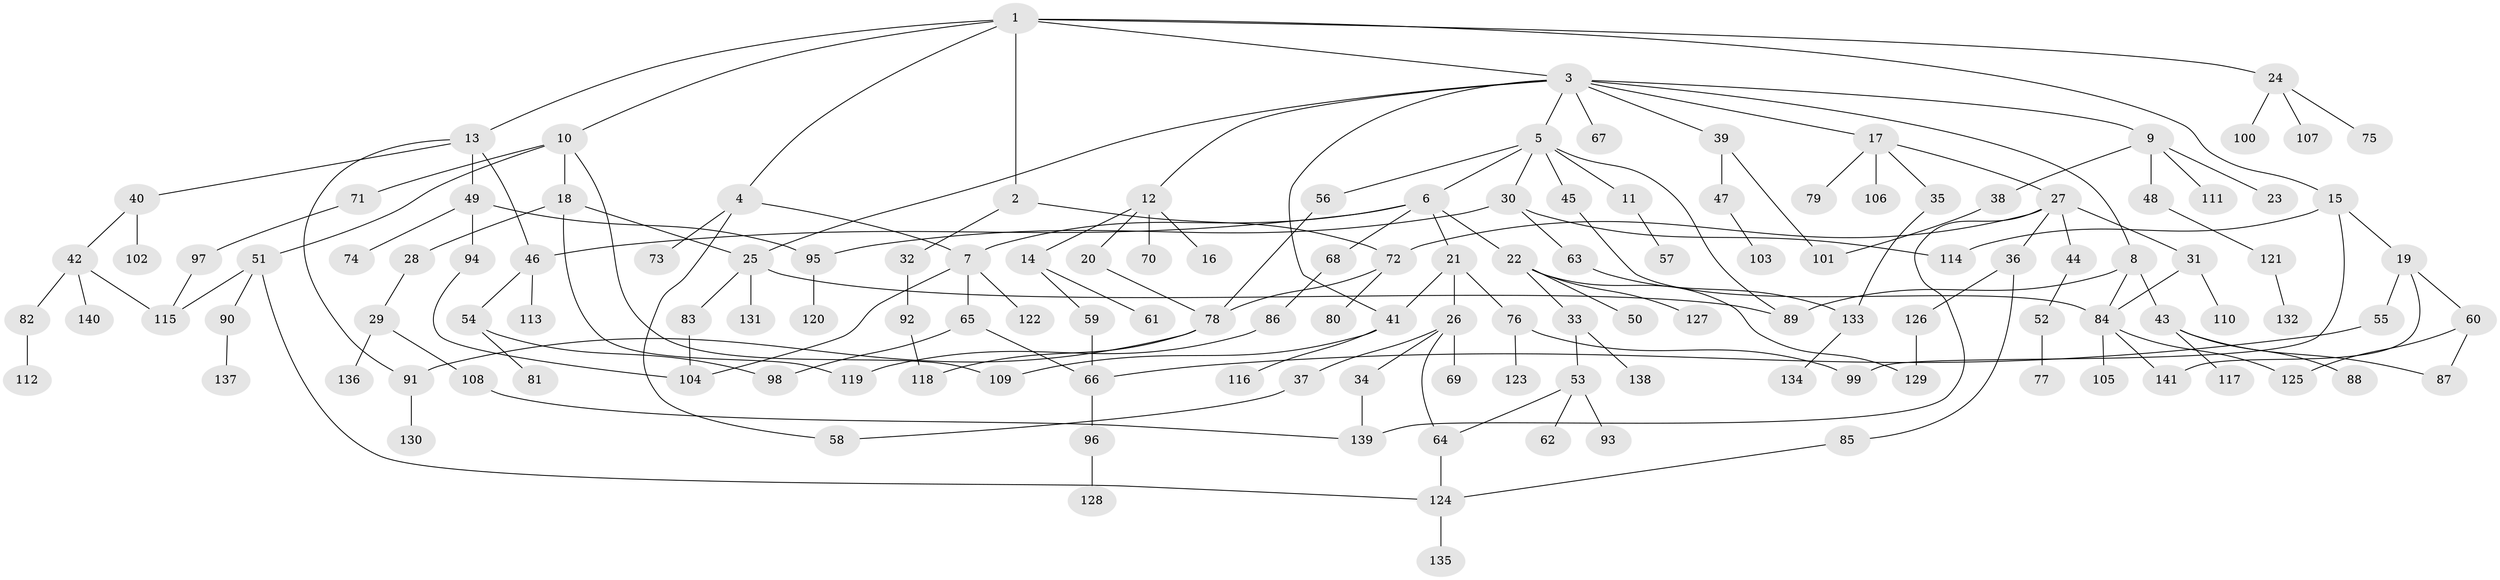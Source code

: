 // Generated by graph-tools (version 1.1) at 2025/49/03/09/25 03:49:19]
// undirected, 141 vertices, 177 edges
graph export_dot {
graph [start="1"]
  node [color=gray90,style=filled];
  1;
  2;
  3;
  4;
  5;
  6;
  7;
  8;
  9;
  10;
  11;
  12;
  13;
  14;
  15;
  16;
  17;
  18;
  19;
  20;
  21;
  22;
  23;
  24;
  25;
  26;
  27;
  28;
  29;
  30;
  31;
  32;
  33;
  34;
  35;
  36;
  37;
  38;
  39;
  40;
  41;
  42;
  43;
  44;
  45;
  46;
  47;
  48;
  49;
  50;
  51;
  52;
  53;
  54;
  55;
  56;
  57;
  58;
  59;
  60;
  61;
  62;
  63;
  64;
  65;
  66;
  67;
  68;
  69;
  70;
  71;
  72;
  73;
  74;
  75;
  76;
  77;
  78;
  79;
  80;
  81;
  82;
  83;
  84;
  85;
  86;
  87;
  88;
  89;
  90;
  91;
  92;
  93;
  94;
  95;
  96;
  97;
  98;
  99;
  100;
  101;
  102;
  103;
  104;
  105;
  106;
  107;
  108;
  109;
  110;
  111;
  112;
  113;
  114;
  115;
  116;
  117;
  118;
  119;
  120;
  121;
  122;
  123;
  124;
  125;
  126;
  127;
  128;
  129;
  130;
  131;
  132;
  133;
  134;
  135;
  136;
  137;
  138;
  139;
  140;
  141;
  1 -- 2;
  1 -- 3;
  1 -- 4;
  1 -- 10;
  1 -- 13;
  1 -- 15;
  1 -- 24;
  2 -- 32;
  2 -- 72;
  3 -- 5;
  3 -- 8;
  3 -- 9;
  3 -- 12;
  3 -- 17;
  3 -- 39;
  3 -- 41;
  3 -- 67;
  3 -- 25;
  4 -- 58;
  4 -- 73;
  4 -- 7;
  5 -- 6;
  5 -- 11;
  5 -- 30;
  5 -- 45;
  5 -- 56;
  5 -- 89;
  6 -- 7;
  6 -- 21;
  6 -- 22;
  6 -- 46;
  6 -- 68;
  7 -- 65;
  7 -- 122;
  7 -- 104;
  8 -- 43;
  8 -- 84;
  8 -- 89;
  9 -- 23;
  9 -- 38;
  9 -- 48;
  9 -- 111;
  10 -- 18;
  10 -- 51;
  10 -- 71;
  10 -- 109;
  11 -- 57;
  12 -- 14;
  12 -- 16;
  12 -- 20;
  12 -- 70;
  13 -- 40;
  13 -- 49;
  13 -- 91;
  13 -- 46;
  14 -- 59;
  14 -- 61;
  15 -- 19;
  15 -- 99;
  15 -- 114;
  17 -- 27;
  17 -- 35;
  17 -- 79;
  17 -- 106;
  18 -- 25;
  18 -- 28;
  18 -- 119;
  19 -- 55;
  19 -- 60;
  19 -- 141;
  20 -- 78;
  21 -- 26;
  21 -- 76;
  21 -- 41;
  22 -- 33;
  22 -- 50;
  22 -- 127;
  22 -- 129;
  24 -- 75;
  24 -- 100;
  24 -- 107;
  25 -- 83;
  25 -- 131;
  25 -- 89;
  26 -- 34;
  26 -- 37;
  26 -- 64;
  26 -- 69;
  27 -- 31;
  27 -- 36;
  27 -- 44;
  27 -- 72;
  27 -- 139;
  28 -- 29;
  29 -- 108;
  29 -- 136;
  30 -- 63;
  30 -- 95;
  30 -- 114;
  31 -- 110;
  31 -- 84;
  32 -- 92;
  33 -- 53;
  33 -- 138;
  34 -- 139;
  35 -- 133;
  36 -- 85;
  36 -- 126;
  37 -- 58;
  38 -- 101;
  39 -- 47;
  39 -- 101;
  40 -- 42;
  40 -- 102;
  41 -- 109;
  41 -- 116;
  42 -- 82;
  42 -- 115;
  42 -- 140;
  43 -- 88;
  43 -- 117;
  43 -- 87;
  44 -- 52;
  45 -- 84;
  46 -- 54;
  46 -- 113;
  47 -- 103;
  48 -- 121;
  49 -- 74;
  49 -- 94;
  49 -- 95;
  51 -- 90;
  51 -- 115;
  51 -- 124;
  52 -- 77;
  53 -- 62;
  53 -- 93;
  53 -- 64;
  54 -- 81;
  54 -- 98;
  55 -- 66;
  56 -- 78;
  59 -- 66;
  60 -- 87;
  60 -- 125;
  63 -- 133;
  64 -- 124;
  65 -- 98;
  65 -- 66;
  66 -- 96;
  68 -- 86;
  71 -- 97;
  72 -- 78;
  72 -- 80;
  76 -- 123;
  76 -- 99;
  78 -- 91;
  78 -- 118;
  82 -- 112;
  83 -- 104;
  84 -- 105;
  84 -- 125;
  84 -- 141;
  85 -- 124;
  86 -- 119;
  90 -- 137;
  91 -- 130;
  92 -- 118;
  94 -- 104;
  95 -- 120;
  96 -- 128;
  97 -- 115;
  108 -- 139;
  121 -- 132;
  124 -- 135;
  126 -- 129;
  133 -- 134;
}
